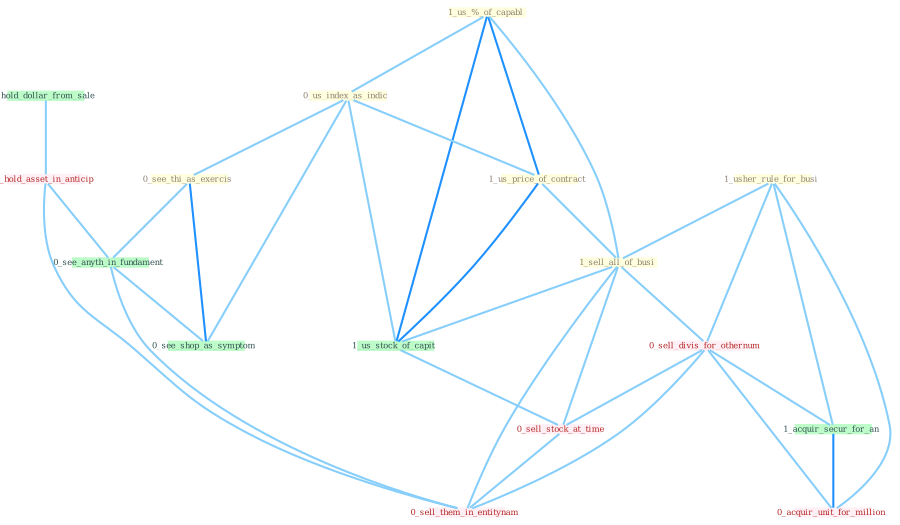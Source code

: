 Graph G{ 
    node
    [shape=polygon,style=filled,width=.5,height=.06,color="#BDFCC9",fixedsize=true,fontsize=4,
    fontcolor="#2f4f4f"];
    {node
    [color="#ffffe0", fontcolor="#8b7d6b"] "1_us_%_of_capabl " "0_us_index_as_indic " "1_us_price_of_contract " "1_usher_rule_for_busi " "0_see_thi_as_exercis " "1_sell_all_of_busi "}
{node [color="#fff0f5", fontcolor="#b22222"] "0_sell_divis_for_othernum " "0_hold_asset_in_anticip " "0_sell_stock_at_time " "0_acquir_unit_for_million " "0_sell_them_in_entitynam "}
edge [color="#B0E2FF"];

	"1_us_%_of_capabl " -- "0_us_index_as_indic " [w="1", color="#87cefa" ];
	"1_us_%_of_capabl " -- "1_us_price_of_contract " [w="2", color="#1e90ff" , len=0.8];
	"1_us_%_of_capabl " -- "1_sell_all_of_busi " [w="1", color="#87cefa" ];
	"1_us_%_of_capabl " -- "1_us_stock_of_capit " [w="2", color="#1e90ff" , len=0.8];
	"0_us_index_as_indic " -- "1_us_price_of_contract " [w="1", color="#87cefa" ];
	"0_us_index_as_indic " -- "0_see_thi_as_exercis " [w="1", color="#87cefa" ];
	"0_us_index_as_indic " -- "1_us_stock_of_capit " [w="1", color="#87cefa" ];
	"0_us_index_as_indic " -- "0_see_shop_as_symptom " [w="1", color="#87cefa" ];
	"1_us_price_of_contract " -- "1_sell_all_of_busi " [w="1", color="#87cefa" ];
	"1_us_price_of_contract " -- "1_us_stock_of_capit " [w="2", color="#1e90ff" , len=0.8];
	"1_usher_rule_for_busi " -- "1_sell_all_of_busi " [w="1", color="#87cefa" ];
	"1_usher_rule_for_busi " -- "0_sell_divis_for_othernum " [w="1", color="#87cefa" ];
	"1_usher_rule_for_busi " -- "1_acquir_secur_for_an " [w="1", color="#87cefa" ];
	"1_usher_rule_for_busi " -- "0_acquir_unit_for_million " [w="1", color="#87cefa" ];
	"0_see_thi_as_exercis " -- "0_see_anyth_in_fundament " [w="1", color="#87cefa" ];
	"0_see_thi_as_exercis " -- "0_see_shop_as_symptom " [w="2", color="#1e90ff" , len=0.8];
	"1_sell_all_of_busi " -- "0_sell_divis_for_othernum " [w="1", color="#87cefa" ];
	"1_sell_all_of_busi " -- "1_us_stock_of_capit " [w="1", color="#87cefa" ];
	"1_sell_all_of_busi " -- "0_sell_stock_at_time " [w="1", color="#87cefa" ];
	"1_sell_all_of_busi " -- "0_sell_them_in_entitynam " [w="1", color="#87cefa" ];
	"0_sell_divis_for_othernum " -- "1_acquir_secur_for_an " [w="1", color="#87cefa" ];
	"0_sell_divis_for_othernum " -- "0_sell_stock_at_time " [w="1", color="#87cefa" ];
	"0_sell_divis_for_othernum " -- "0_acquir_unit_for_million " [w="1", color="#87cefa" ];
	"0_sell_divis_for_othernum " -- "0_sell_them_in_entitynam " [w="1", color="#87cefa" ];
	"1_acquir_secur_for_an " -- "0_acquir_unit_for_million " [w="2", color="#1e90ff" , len=0.8];
	"1_us_stock_of_capit " -- "0_sell_stock_at_time " [w="1", color="#87cefa" ];
	"1_hold_dollar_from_sale " -- "0_hold_asset_in_anticip " [w="1", color="#87cefa" ];
	"0_hold_asset_in_anticip " -- "0_see_anyth_in_fundament " [w="1", color="#87cefa" ];
	"0_hold_asset_in_anticip " -- "0_sell_them_in_entitynam " [w="1", color="#87cefa" ];
	"0_sell_stock_at_time " -- "0_sell_them_in_entitynam " [w="1", color="#87cefa" ];
	"0_see_anyth_in_fundament " -- "0_see_shop_as_symptom " [w="1", color="#87cefa" ];
	"0_see_anyth_in_fundament " -- "0_sell_them_in_entitynam " [w="1", color="#87cefa" ];
}